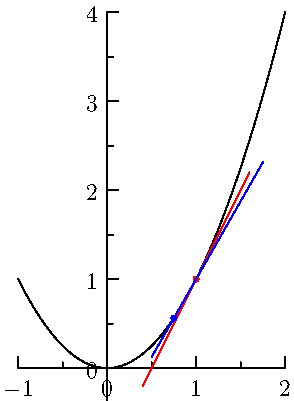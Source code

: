 import graph;

size (0,200);

real f(real x) { return x^2; }
real df(real x) { return 2(x-1)+1; }

real x1 = 0.75;
pair P = (x1,f(x1));

real m = (f(x1)-1)/(x1-1);
write(m);

real sec(real x) { return m*(x-1)+1; }

draw(graph(f,-1,2),black);

xaxis(LeftTicks);
yaxis(RightTicks);

dot((1,1),red);
draw(graph(df,0.4,1.6),red);

dot(P,blue);
draw(graph(sec,x1-0.25,1+0.75),blue);

